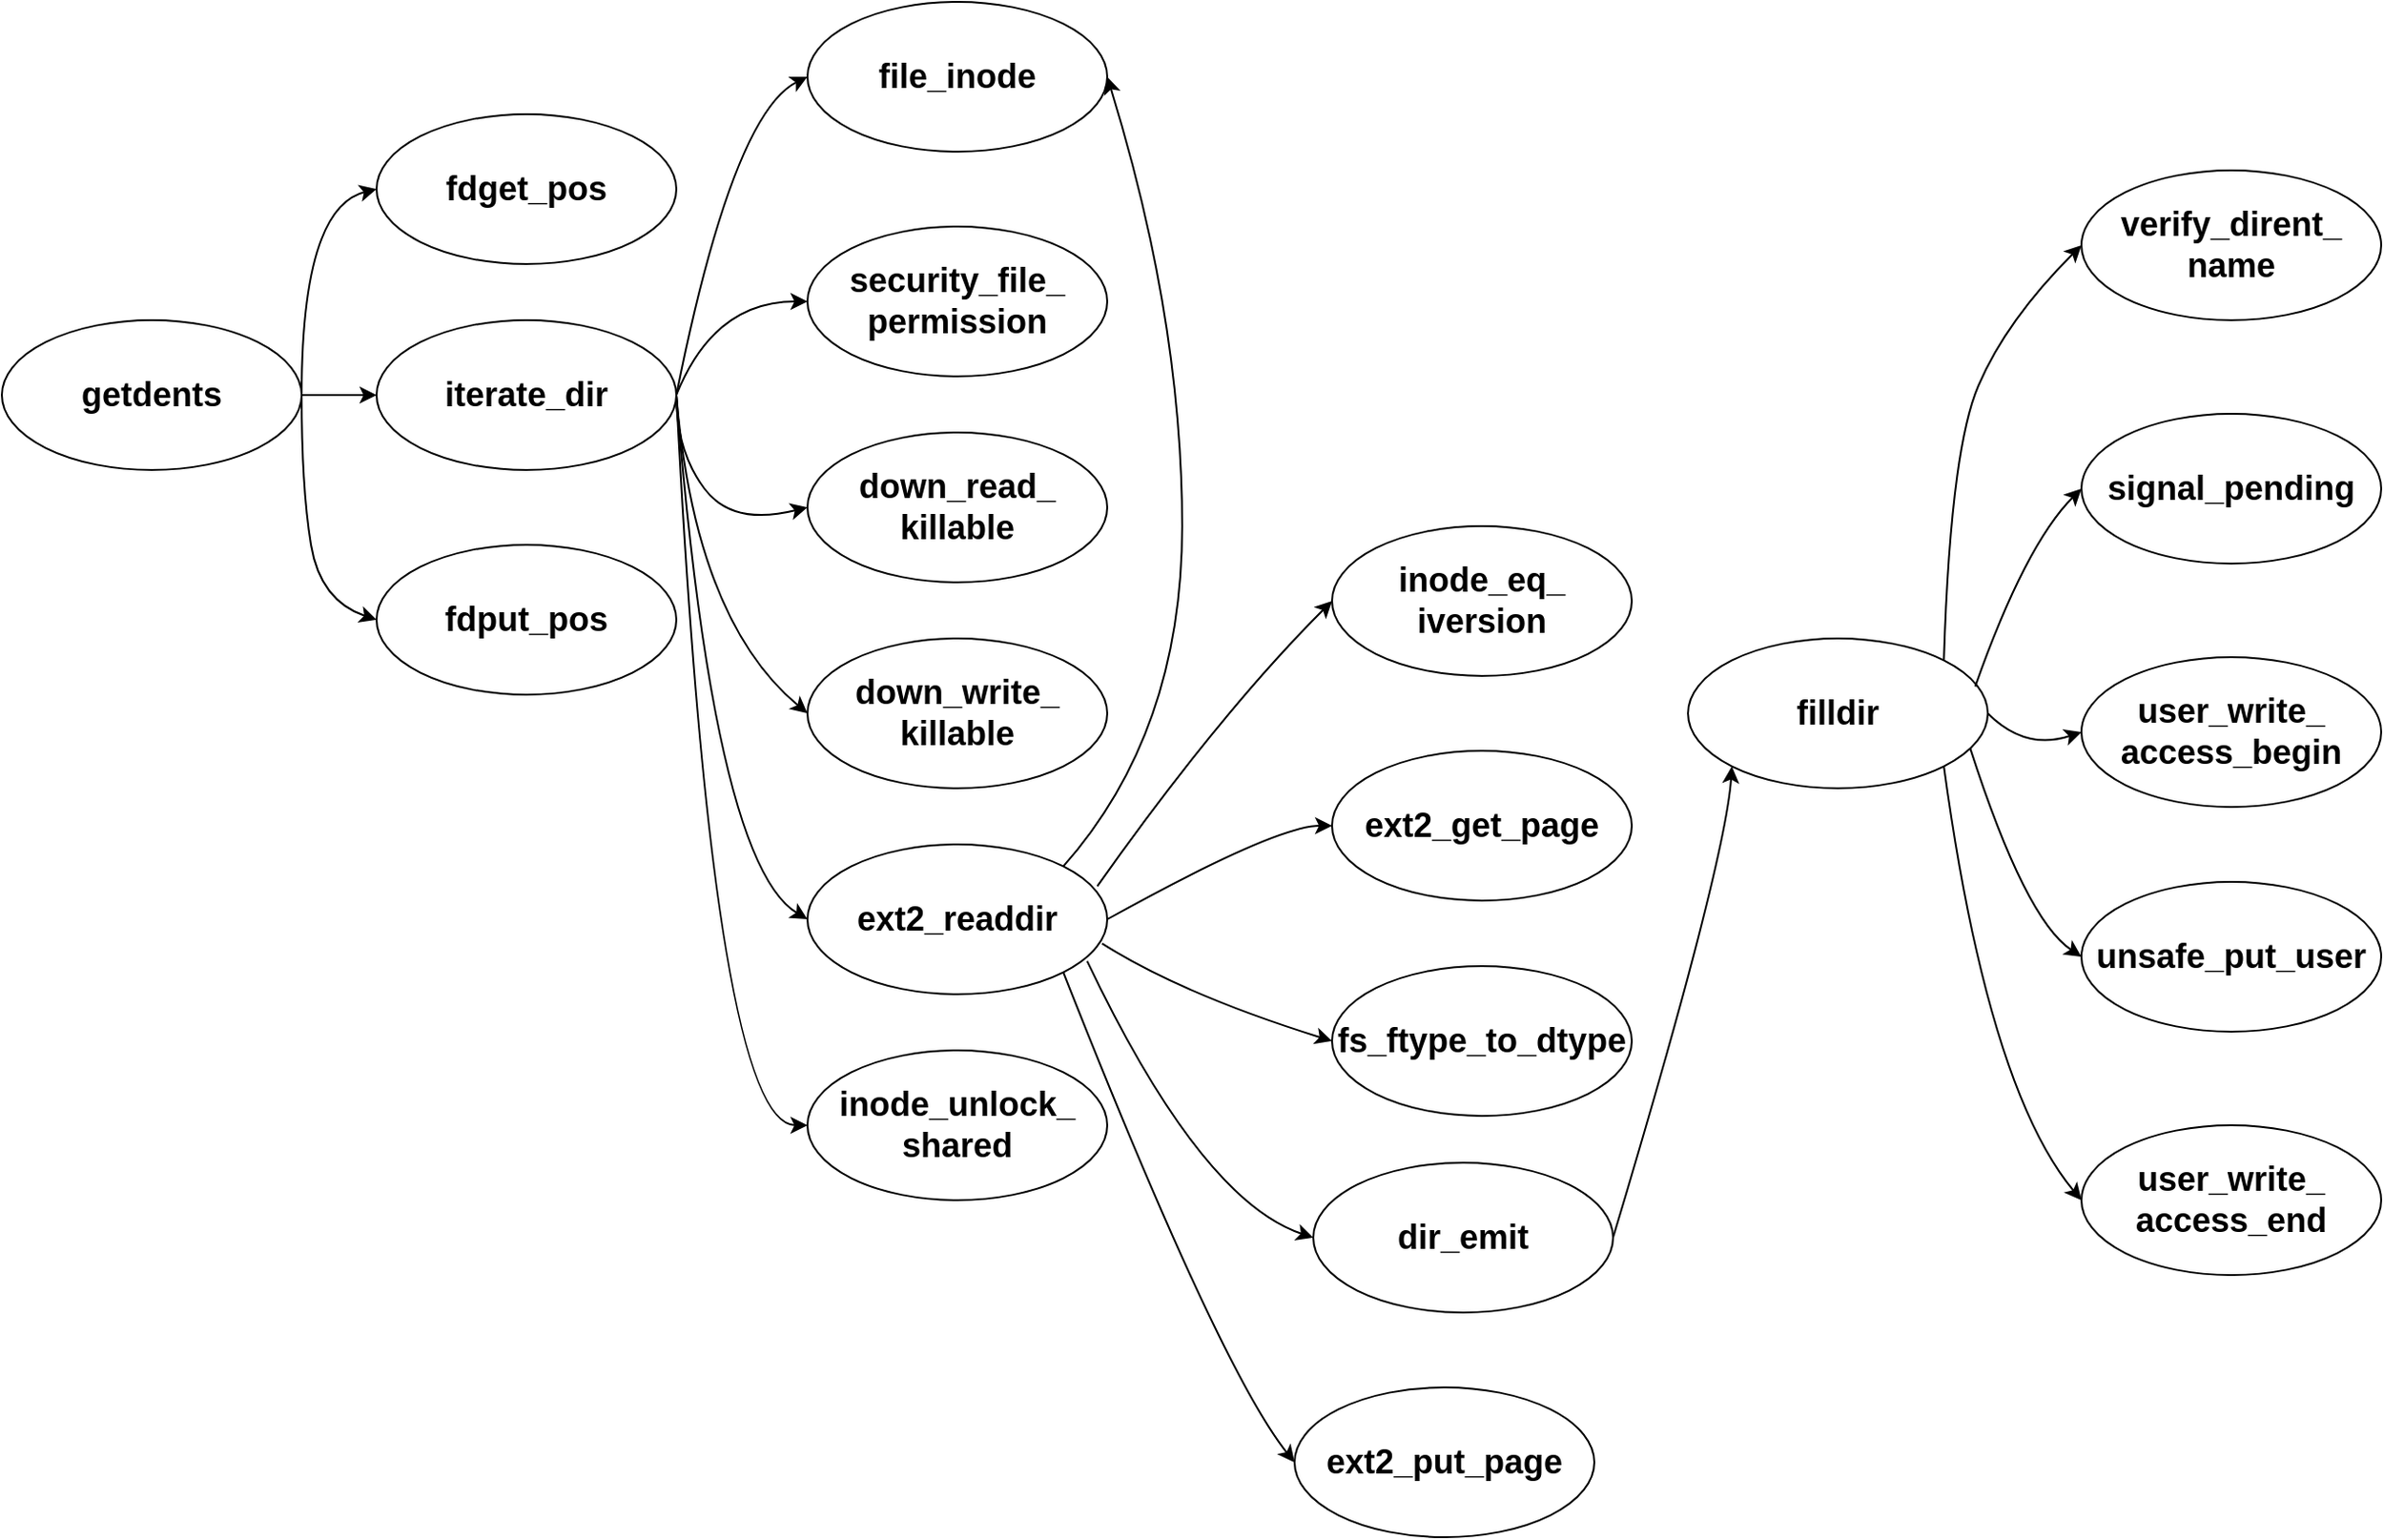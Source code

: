<mxfile version="17.4.3" type="github">
  <diagram id="wh8e0AfhXRtJmM7Nm8Zx" name="Page-1">
    <mxGraphModel dx="1730" dy="965" grid="1" gridSize="10" guides="1" tooltips="1" connect="1" arrows="1" fold="1" page="1" pageScale="1" pageWidth="827" pageHeight="1169" math="0" shadow="0">
      <root>
        <mxCell id="0" />
        <mxCell id="1" parent="0" />
        <mxCell id="8KLHfao8B2fxPnTa-pXK-19" style="edgeStyle=orthogonalEdgeStyle;rounded=0;orthogonalLoop=1;jettySize=auto;html=1;exitX=1;exitY=0.5;exitDx=0;exitDy=0;entryX=0;entryY=0.5;entryDx=0;entryDy=0;fontSize=18;" edge="1" parent="1" source="8KLHfao8B2fxPnTa-pXK-4" target="8KLHfao8B2fxPnTa-pXK-7">
          <mxGeometry relative="1" as="geometry" />
        </mxCell>
        <mxCell id="8KLHfao8B2fxPnTa-pXK-4" value="&lt;font style=&quot;font-size: 18px&quot;&gt;&lt;b&gt;getdents&lt;/b&gt;&lt;/font&gt;" style="ellipse;whiteSpace=wrap;html=1;" vertex="1" parent="1">
          <mxGeometry x="40" y="200" width="160" height="80" as="geometry" />
        </mxCell>
        <mxCell id="8KLHfao8B2fxPnTa-pXK-5" value="&lt;span style=&quot;font-size: 18px&quot;&gt;&lt;b&gt;fdget_pos&lt;/b&gt;&lt;/span&gt;" style="ellipse;whiteSpace=wrap;html=1;" vertex="1" parent="1">
          <mxGeometry x="240" y="90" width="160" height="80" as="geometry" />
        </mxCell>
        <mxCell id="8KLHfao8B2fxPnTa-pXK-6" value="&lt;span style=&quot;font-size: 18px&quot;&gt;&lt;b&gt;fdput_pos&lt;/b&gt;&lt;/span&gt;" style="ellipse;whiteSpace=wrap;html=1;" vertex="1" parent="1">
          <mxGeometry x="240" y="320" width="160" height="80" as="geometry" />
        </mxCell>
        <mxCell id="8KLHfao8B2fxPnTa-pXK-7" value="&lt;span style=&quot;font-size: 18px&quot;&gt;&lt;b&gt;iterate_dir&lt;/b&gt;&lt;/span&gt;" style="ellipse;whiteSpace=wrap;html=1;" vertex="1" parent="1">
          <mxGeometry x="240" y="200" width="160" height="80" as="geometry" />
        </mxCell>
        <mxCell id="8KLHfao8B2fxPnTa-pXK-8" value="&lt;span style=&quot;font-size: 18px&quot;&gt;&lt;b&gt;file_inode&lt;/b&gt;&lt;/span&gt;" style="ellipse;whiteSpace=wrap;html=1;" vertex="1" parent="1">
          <mxGeometry x="470" y="30" width="160" height="80" as="geometry" />
        </mxCell>
        <mxCell id="8KLHfao8B2fxPnTa-pXK-9" value="&lt;span style=&quot;font-size: 18px&quot;&gt;&lt;b&gt;security_file_&lt;br&gt;permission&lt;/b&gt;&lt;/span&gt;" style="ellipse;whiteSpace=wrap;html=1;" vertex="1" parent="1">
          <mxGeometry x="470" y="150" width="160" height="80" as="geometry" />
        </mxCell>
        <mxCell id="8KLHfao8B2fxPnTa-pXK-10" value="&lt;span style=&quot;font-size: 18px&quot;&gt;&lt;b&gt;down_read_&lt;br&gt;killable&lt;/b&gt;&lt;/span&gt;" style="ellipse;whiteSpace=wrap;html=1;" vertex="1" parent="1">
          <mxGeometry x="470" y="260" width="160" height="80" as="geometry" />
        </mxCell>
        <mxCell id="8KLHfao8B2fxPnTa-pXK-11" value="&lt;span style=&quot;font-size: 18px&quot;&gt;&lt;b&gt;down_write_&lt;br&gt;killable&lt;/b&gt;&lt;/span&gt;" style="ellipse;whiteSpace=wrap;html=1;" vertex="1" parent="1">
          <mxGeometry x="470" y="370" width="160" height="80" as="geometry" />
        </mxCell>
        <mxCell id="8KLHfao8B2fxPnTa-pXK-12" value="&lt;span style=&quot;font-size: 18px&quot;&gt;&lt;b&gt;ext2_readdir&lt;/b&gt;&lt;/span&gt;" style="ellipse;whiteSpace=wrap;html=1;" vertex="1" parent="1">
          <mxGeometry x="470" y="480" width="160" height="80" as="geometry" />
        </mxCell>
        <mxCell id="8KLHfao8B2fxPnTa-pXK-13" value="&lt;span style=&quot;font-size: 18px&quot;&gt;&lt;b&gt;inode_unlock_&lt;br&gt;shared&lt;/b&gt;&lt;/span&gt;" style="ellipse;whiteSpace=wrap;html=1;" vertex="1" parent="1">
          <mxGeometry x="470" y="590" width="160" height="80" as="geometry" />
        </mxCell>
        <mxCell id="8KLHfao8B2fxPnTa-pXK-14" value="&lt;span style=&quot;font-size: 18px&quot;&gt;&lt;b&gt;inode_eq_&lt;br&gt;iversion&lt;/b&gt;&lt;/span&gt;" style="ellipse;whiteSpace=wrap;html=1;" vertex="1" parent="1">
          <mxGeometry x="750" y="310" width="160" height="80" as="geometry" />
        </mxCell>
        <mxCell id="8KLHfao8B2fxPnTa-pXK-18" value="" style="curved=1;endArrow=classic;html=1;rounded=0;fontSize=18;exitX=1;exitY=0.5;exitDx=0;exitDy=0;" edge="1" parent="1" source="8KLHfao8B2fxPnTa-pXK-4">
          <mxGeometry width="50" height="50" relative="1" as="geometry">
            <mxPoint x="190" y="180" as="sourcePoint" />
            <mxPoint x="240" y="130" as="targetPoint" />
            <Array as="points">
              <mxPoint x="200" y="140" />
            </Array>
          </mxGeometry>
        </mxCell>
        <mxCell id="8KLHfao8B2fxPnTa-pXK-20" value="" style="curved=1;endArrow=classic;html=1;rounded=0;fontSize=18;exitX=1;exitY=0.5;exitDx=0;exitDy=0;" edge="1" parent="1" source="8KLHfao8B2fxPnTa-pXK-4">
          <mxGeometry width="50" height="50" relative="1" as="geometry">
            <mxPoint x="190" y="410" as="sourcePoint" />
            <mxPoint x="240" y="360" as="targetPoint" />
            <Array as="points">
              <mxPoint x="200" y="290" />
              <mxPoint x="210" y="350" />
            </Array>
          </mxGeometry>
        </mxCell>
        <mxCell id="8KLHfao8B2fxPnTa-pXK-21" value="" style="curved=1;endArrow=classic;html=1;rounded=0;fontSize=18;exitX=1;exitY=0.5;exitDx=0;exitDy=0;" edge="1" parent="1" source="8KLHfao8B2fxPnTa-pXK-7">
          <mxGeometry width="50" height="50" relative="1" as="geometry">
            <mxPoint x="420" y="120" as="sourcePoint" />
            <mxPoint x="470" y="70" as="targetPoint" />
            <Array as="points">
              <mxPoint x="430" y="90" />
            </Array>
          </mxGeometry>
        </mxCell>
        <mxCell id="8KLHfao8B2fxPnTa-pXK-22" value="" style="curved=1;endArrow=classic;html=1;rounded=0;fontSize=18;" edge="1" parent="1">
          <mxGeometry width="50" height="50" relative="1" as="geometry">
            <mxPoint x="400" y="240" as="sourcePoint" />
            <mxPoint x="470" y="190" as="targetPoint" />
            <Array as="points">
              <mxPoint x="420" y="190" />
            </Array>
          </mxGeometry>
        </mxCell>
        <mxCell id="8KLHfao8B2fxPnTa-pXK-23" value="" style="curved=1;endArrow=classic;html=1;rounded=0;fontSize=18;" edge="1" parent="1">
          <mxGeometry width="50" height="50" relative="1" as="geometry">
            <mxPoint x="400" y="240" as="sourcePoint" />
            <mxPoint x="470" y="300" as="targetPoint" />
            <Array as="points">
              <mxPoint x="400" y="270" />
              <mxPoint x="430" y="310" />
            </Array>
          </mxGeometry>
        </mxCell>
        <mxCell id="8KLHfao8B2fxPnTa-pXK-24" value="" style="curved=1;endArrow=classic;html=1;rounded=0;fontSize=18;" edge="1" parent="1">
          <mxGeometry width="50" height="50" relative="1" as="geometry">
            <mxPoint x="400" y="240" as="sourcePoint" />
            <mxPoint x="470" y="410" as="targetPoint" />
            <Array as="points">
              <mxPoint x="410" y="360" />
            </Array>
          </mxGeometry>
        </mxCell>
        <mxCell id="8KLHfao8B2fxPnTa-pXK-25" value="" style="curved=1;endArrow=classic;html=1;rounded=0;fontSize=18;exitX=1;exitY=0.5;exitDx=0;exitDy=0;" edge="1" parent="1" source="8KLHfao8B2fxPnTa-pXK-7">
          <mxGeometry width="50" height="50" relative="1" as="geometry">
            <mxPoint x="400" y="230" as="sourcePoint" />
            <mxPoint x="470" y="520" as="targetPoint" />
            <Array as="points">
              <mxPoint x="420" y="490" />
            </Array>
          </mxGeometry>
        </mxCell>
        <mxCell id="8KLHfao8B2fxPnTa-pXK-26" value="" style="curved=1;endArrow=classic;html=1;rounded=0;fontSize=18;" edge="1" parent="1">
          <mxGeometry width="50" height="50" relative="1" as="geometry">
            <mxPoint x="400" y="240" as="sourcePoint" />
            <mxPoint x="470" y="630" as="targetPoint" />
            <Array as="points">
              <mxPoint x="420" y="630" />
            </Array>
          </mxGeometry>
        </mxCell>
        <mxCell id="8KLHfao8B2fxPnTa-pXK-27" value="" style="curved=1;endArrow=classic;html=1;rounded=0;fontSize=18;exitX=1;exitY=0;exitDx=0;exitDy=0;entryX=1;entryY=0.5;entryDx=0;entryDy=0;" edge="1" parent="1" source="8KLHfao8B2fxPnTa-pXK-12" target="8KLHfao8B2fxPnTa-pXK-8">
          <mxGeometry width="50" height="50" relative="1" as="geometry">
            <mxPoint x="650" y="400" as="sourcePoint" />
            <mxPoint x="700" y="350" as="targetPoint" />
            <Array as="points">
              <mxPoint x="670" y="420" />
              <mxPoint x="670" y="200" />
            </Array>
          </mxGeometry>
        </mxCell>
        <mxCell id="8KLHfao8B2fxPnTa-pXK-28" value="&lt;span style=&quot;font-size: 18px&quot;&gt;&lt;b&gt;ext2_get_page&lt;/b&gt;&lt;/span&gt;" style="ellipse;whiteSpace=wrap;html=1;" vertex="1" parent="1">
          <mxGeometry x="750" y="430" width="160" height="80" as="geometry" />
        </mxCell>
        <mxCell id="8KLHfao8B2fxPnTa-pXK-29" value="&lt;span style=&quot;font-size: 18px&quot;&gt;&lt;b&gt;ext2_put_page&lt;/b&gt;&lt;/span&gt;" style="ellipse;whiteSpace=wrap;html=1;" vertex="1" parent="1">
          <mxGeometry x="730" y="770" width="160" height="80" as="geometry" />
        </mxCell>
        <mxCell id="8KLHfao8B2fxPnTa-pXK-30" value="&lt;span style=&quot;font-size: 18px&quot;&gt;&lt;b&gt;fs_ftype_to_dtype&lt;/b&gt;&lt;/span&gt;" style="ellipse;whiteSpace=wrap;html=1;" vertex="1" parent="1">
          <mxGeometry x="750" y="545" width="160" height="80" as="geometry" />
        </mxCell>
        <mxCell id="8KLHfao8B2fxPnTa-pXK-31" value="&lt;span style=&quot;font-size: 18px&quot;&gt;&lt;b&gt;dir_emit&lt;/b&gt;&lt;/span&gt;" style="ellipse;whiteSpace=wrap;html=1;" vertex="1" parent="1">
          <mxGeometry x="740" y="650" width="160" height="80" as="geometry" />
        </mxCell>
        <mxCell id="8KLHfao8B2fxPnTa-pXK-32" value="&lt;span style=&quot;font-size: 18px&quot;&gt;&lt;b&gt;filldir&lt;/b&gt;&lt;/span&gt;" style="ellipse;whiteSpace=wrap;html=1;" vertex="1" parent="1">
          <mxGeometry x="940" y="370" width="160" height="80" as="geometry" />
        </mxCell>
        <mxCell id="8KLHfao8B2fxPnTa-pXK-33" value="&lt;span style=&quot;font-size: 18px&quot;&gt;&lt;b&gt;verify_dirent_&lt;br&gt;name&lt;/b&gt;&lt;/span&gt;" style="ellipse;whiteSpace=wrap;html=1;" vertex="1" parent="1">
          <mxGeometry x="1150" y="120" width="160" height="80" as="geometry" />
        </mxCell>
        <mxCell id="8KLHfao8B2fxPnTa-pXK-34" value="&lt;span style=&quot;font-size: 18px&quot;&gt;&lt;b&gt;signal_pending&lt;/b&gt;&lt;/span&gt;" style="ellipse;whiteSpace=wrap;html=1;" vertex="1" parent="1">
          <mxGeometry x="1150" y="250" width="160" height="80" as="geometry" />
        </mxCell>
        <mxCell id="8KLHfao8B2fxPnTa-pXK-35" value="&lt;span style=&quot;font-size: 18px&quot;&gt;&lt;b&gt;user_write_&lt;br&gt;access_begin&lt;/b&gt;&lt;/span&gt;" style="ellipse;whiteSpace=wrap;html=1;" vertex="1" parent="1">
          <mxGeometry x="1150" y="380" width="160" height="80" as="geometry" />
        </mxCell>
        <mxCell id="8KLHfao8B2fxPnTa-pXK-36" value="&lt;span style=&quot;font-size: 18px&quot;&gt;&lt;b&gt;unsafe_put_user&lt;/b&gt;&lt;/span&gt;" style="ellipse;whiteSpace=wrap;html=1;" vertex="1" parent="1">
          <mxGeometry x="1150" y="500" width="160" height="80" as="geometry" />
        </mxCell>
        <mxCell id="8KLHfao8B2fxPnTa-pXK-37" value="&lt;span style=&quot;font-size: 18px&quot;&gt;&lt;b&gt;user_write_&lt;br&gt;access_end&lt;/b&gt;&lt;/span&gt;" style="ellipse;whiteSpace=wrap;html=1;" vertex="1" parent="1">
          <mxGeometry x="1150" y="630" width="160" height="80" as="geometry" />
        </mxCell>
        <mxCell id="8KLHfao8B2fxPnTa-pXK-38" value="" style="curved=1;endArrow=classic;html=1;rounded=0;fontSize=18;entryX=0;entryY=0.5;entryDx=0;entryDy=0;exitX=0.967;exitY=0.279;exitDx=0;exitDy=0;exitPerimeter=0;" edge="1" parent="1" source="8KLHfao8B2fxPnTa-pXK-12" target="8KLHfao8B2fxPnTa-pXK-14">
          <mxGeometry width="50" height="50" relative="1" as="geometry">
            <mxPoint x="690" y="400" as="sourcePoint" />
            <mxPoint x="740" y="350" as="targetPoint" />
            <Array as="points">
              <mxPoint x="690" y="410" />
            </Array>
          </mxGeometry>
        </mxCell>
        <mxCell id="8KLHfao8B2fxPnTa-pXK-39" value="" style="curved=1;endArrow=classic;html=1;rounded=0;fontSize=18;entryX=0;entryY=0.5;entryDx=0;entryDy=0;exitX=1;exitY=0.5;exitDx=0;exitDy=0;" edge="1" parent="1" source="8KLHfao8B2fxPnTa-pXK-12" target="8KLHfao8B2fxPnTa-pXK-28">
          <mxGeometry width="50" height="50" relative="1" as="geometry">
            <mxPoint x="670" y="540" as="sourcePoint" />
            <mxPoint x="720" y="490" as="targetPoint" />
            <Array as="points">
              <mxPoint x="720" y="470" />
            </Array>
          </mxGeometry>
        </mxCell>
        <mxCell id="8KLHfao8B2fxPnTa-pXK-40" value="" style="curved=1;endArrow=classic;html=1;rounded=0;fontSize=18;entryX=0;entryY=0.5;entryDx=0;entryDy=0;exitX=0.983;exitY=0.662;exitDx=0;exitDy=0;exitPerimeter=0;" edge="1" parent="1" source="8KLHfao8B2fxPnTa-pXK-12" target="8KLHfao8B2fxPnTa-pXK-30">
          <mxGeometry width="50" height="50" relative="1" as="geometry">
            <mxPoint x="630" y="540" as="sourcePoint" />
            <mxPoint x="730" y="590" as="targetPoint" />
            <Array as="points">
              <mxPoint x="670" y="560" />
            </Array>
          </mxGeometry>
        </mxCell>
        <mxCell id="8KLHfao8B2fxPnTa-pXK-41" value="" style="curved=1;endArrow=classic;html=1;rounded=0;fontSize=18;entryX=0;entryY=0.5;entryDx=0;entryDy=0;exitX=0.933;exitY=0.779;exitDx=0;exitDy=0;exitPerimeter=0;" edge="1" parent="1" source="8KLHfao8B2fxPnTa-pXK-12" target="8KLHfao8B2fxPnTa-pXK-31">
          <mxGeometry width="50" height="50" relative="1" as="geometry">
            <mxPoint x="670" y="740" as="sourcePoint" />
            <mxPoint x="720" y="690" as="targetPoint" />
            <Array as="points">
              <mxPoint x="680" y="670" />
            </Array>
          </mxGeometry>
        </mxCell>
        <mxCell id="8KLHfao8B2fxPnTa-pXK-42" value="" style="curved=1;endArrow=classic;html=1;rounded=0;fontSize=18;entryX=0;entryY=0.5;entryDx=0;entryDy=0;exitX=1;exitY=1;exitDx=0;exitDy=0;" edge="1" parent="1" source="8KLHfao8B2fxPnTa-pXK-12" target="8KLHfao8B2fxPnTa-pXK-29">
          <mxGeometry width="50" height="50" relative="1" as="geometry">
            <mxPoint x="630" y="520" as="sourcePoint" />
            <mxPoint x="670" y="800" as="targetPoint" />
            <Array as="points">
              <mxPoint x="690" y="760" />
            </Array>
          </mxGeometry>
        </mxCell>
        <mxCell id="8KLHfao8B2fxPnTa-pXK-43" value="" style="curved=1;endArrow=classic;html=1;rounded=0;fontSize=18;entryX=0;entryY=1;entryDx=0;entryDy=0;exitX=1;exitY=0.5;exitDx=0;exitDy=0;" edge="1" parent="1" source="8KLHfao8B2fxPnTa-pXK-31" target="8KLHfao8B2fxPnTa-pXK-32">
          <mxGeometry width="50" height="50" relative="1" as="geometry">
            <mxPoint x="940" y="530" as="sourcePoint" />
            <mxPoint x="990" y="480" as="targetPoint" />
            <Array as="points">
              <mxPoint x="960" y="490" />
            </Array>
          </mxGeometry>
        </mxCell>
        <mxCell id="8KLHfao8B2fxPnTa-pXK-44" value="" style="curved=1;endArrow=classic;html=1;rounded=0;fontSize=18;entryX=0;entryY=0.5;entryDx=0;entryDy=0;exitX=1;exitY=0;exitDx=0;exitDy=0;" edge="1" parent="1" source="8KLHfao8B2fxPnTa-pXK-32" target="8KLHfao8B2fxPnTa-pXK-33">
          <mxGeometry width="50" height="50" relative="1" as="geometry">
            <mxPoint x="1060" y="250" as="sourcePoint" />
            <mxPoint x="1110" y="200" as="targetPoint" />
            <Array as="points">
              <mxPoint x="1080" y="270" />
              <mxPoint x="1110" y="200" />
            </Array>
          </mxGeometry>
        </mxCell>
        <mxCell id="8KLHfao8B2fxPnTa-pXK-45" value="" style="curved=1;endArrow=classic;html=1;rounded=0;fontSize=18;entryX=0;entryY=0.5;entryDx=0;entryDy=0;exitX=0.958;exitY=0.321;exitDx=0;exitDy=0;exitPerimeter=0;" edge="1" parent="1" source="8KLHfao8B2fxPnTa-pXK-32" target="8KLHfao8B2fxPnTa-pXK-34">
          <mxGeometry width="50" height="50" relative="1" as="geometry">
            <mxPoint x="1090" y="390" as="sourcePoint" />
            <mxPoint x="1140" y="340" as="targetPoint" />
            <Array as="points">
              <mxPoint x="1120" y="320" />
            </Array>
          </mxGeometry>
        </mxCell>
        <mxCell id="8KLHfao8B2fxPnTa-pXK-46" value="" style="curved=1;endArrow=classic;html=1;rounded=0;fontSize=18;entryX=0;entryY=0.5;entryDx=0;entryDy=0;exitX=1;exitY=0.5;exitDx=0;exitDy=0;" edge="1" parent="1" source="8KLHfao8B2fxPnTa-pXK-32" target="8KLHfao8B2fxPnTa-pXK-35">
          <mxGeometry width="50" height="50" relative="1" as="geometry">
            <mxPoint x="1080" y="510" as="sourcePoint" />
            <mxPoint x="1130" y="460" as="targetPoint" />
            <Array as="points">
              <mxPoint x="1120" y="430" />
            </Array>
          </mxGeometry>
        </mxCell>
        <mxCell id="8KLHfao8B2fxPnTa-pXK-47" value="" style="curved=1;endArrow=classic;html=1;rounded=0;fontSize=18;entryX=0;entryY=0.5;entryDx=0;entryDy=0;exitX=0.942;exitY=0.737;exitDx=0;exitDy=0;exitPerimeter=0;" edge="1" parent="1" source="8KLHfao8B2fxPnTa-pXK-32" target="8KLHfao8B2fxPnTa-pXK-36">
          <mxGeometry width="50" height="50" relative="1" as="geometry">
            <mxPoint x="1060" y="570" as="sourcePoint" />
            <mxPoint x="1110" y="520" as="targetPoint" />
            <Array as="points">
              <mxPoint x="1120" y="520" />
            </Array>
          </mxGeometry>
        </mxCell>
        <mxCell id="8KLHfao8B2fxPnTa-pXK-48" value="" style="curved=1;endArrow=classic;html=1;rounded=0;fontSize=18;entryX=0;entryY=0.5;entryDx=0;entryDy=0;exitX=1;exitY=1;exitDx=0;exitDy=0;" edge="1" parent="1" source="8KLHfao8B2fxPnTa-pXK-32" target="8KLHfao8B2fxPnTa-pXK-37">
          <mxGeometry width="50" height="50" relative="1" as="geometry">
            <mxPoint x="1040" y="710" as="sourcePoint" />
            <mxPoint x="1090" y="660" as="targetPoint" />
            <Array as="points">
              <mxPoint x="1100" y="610" />
            </Array>
          </mxGeometry>
        </mxCell>
      </root>
    </mxGraphModel>
  </diagram>
</mxfile>
